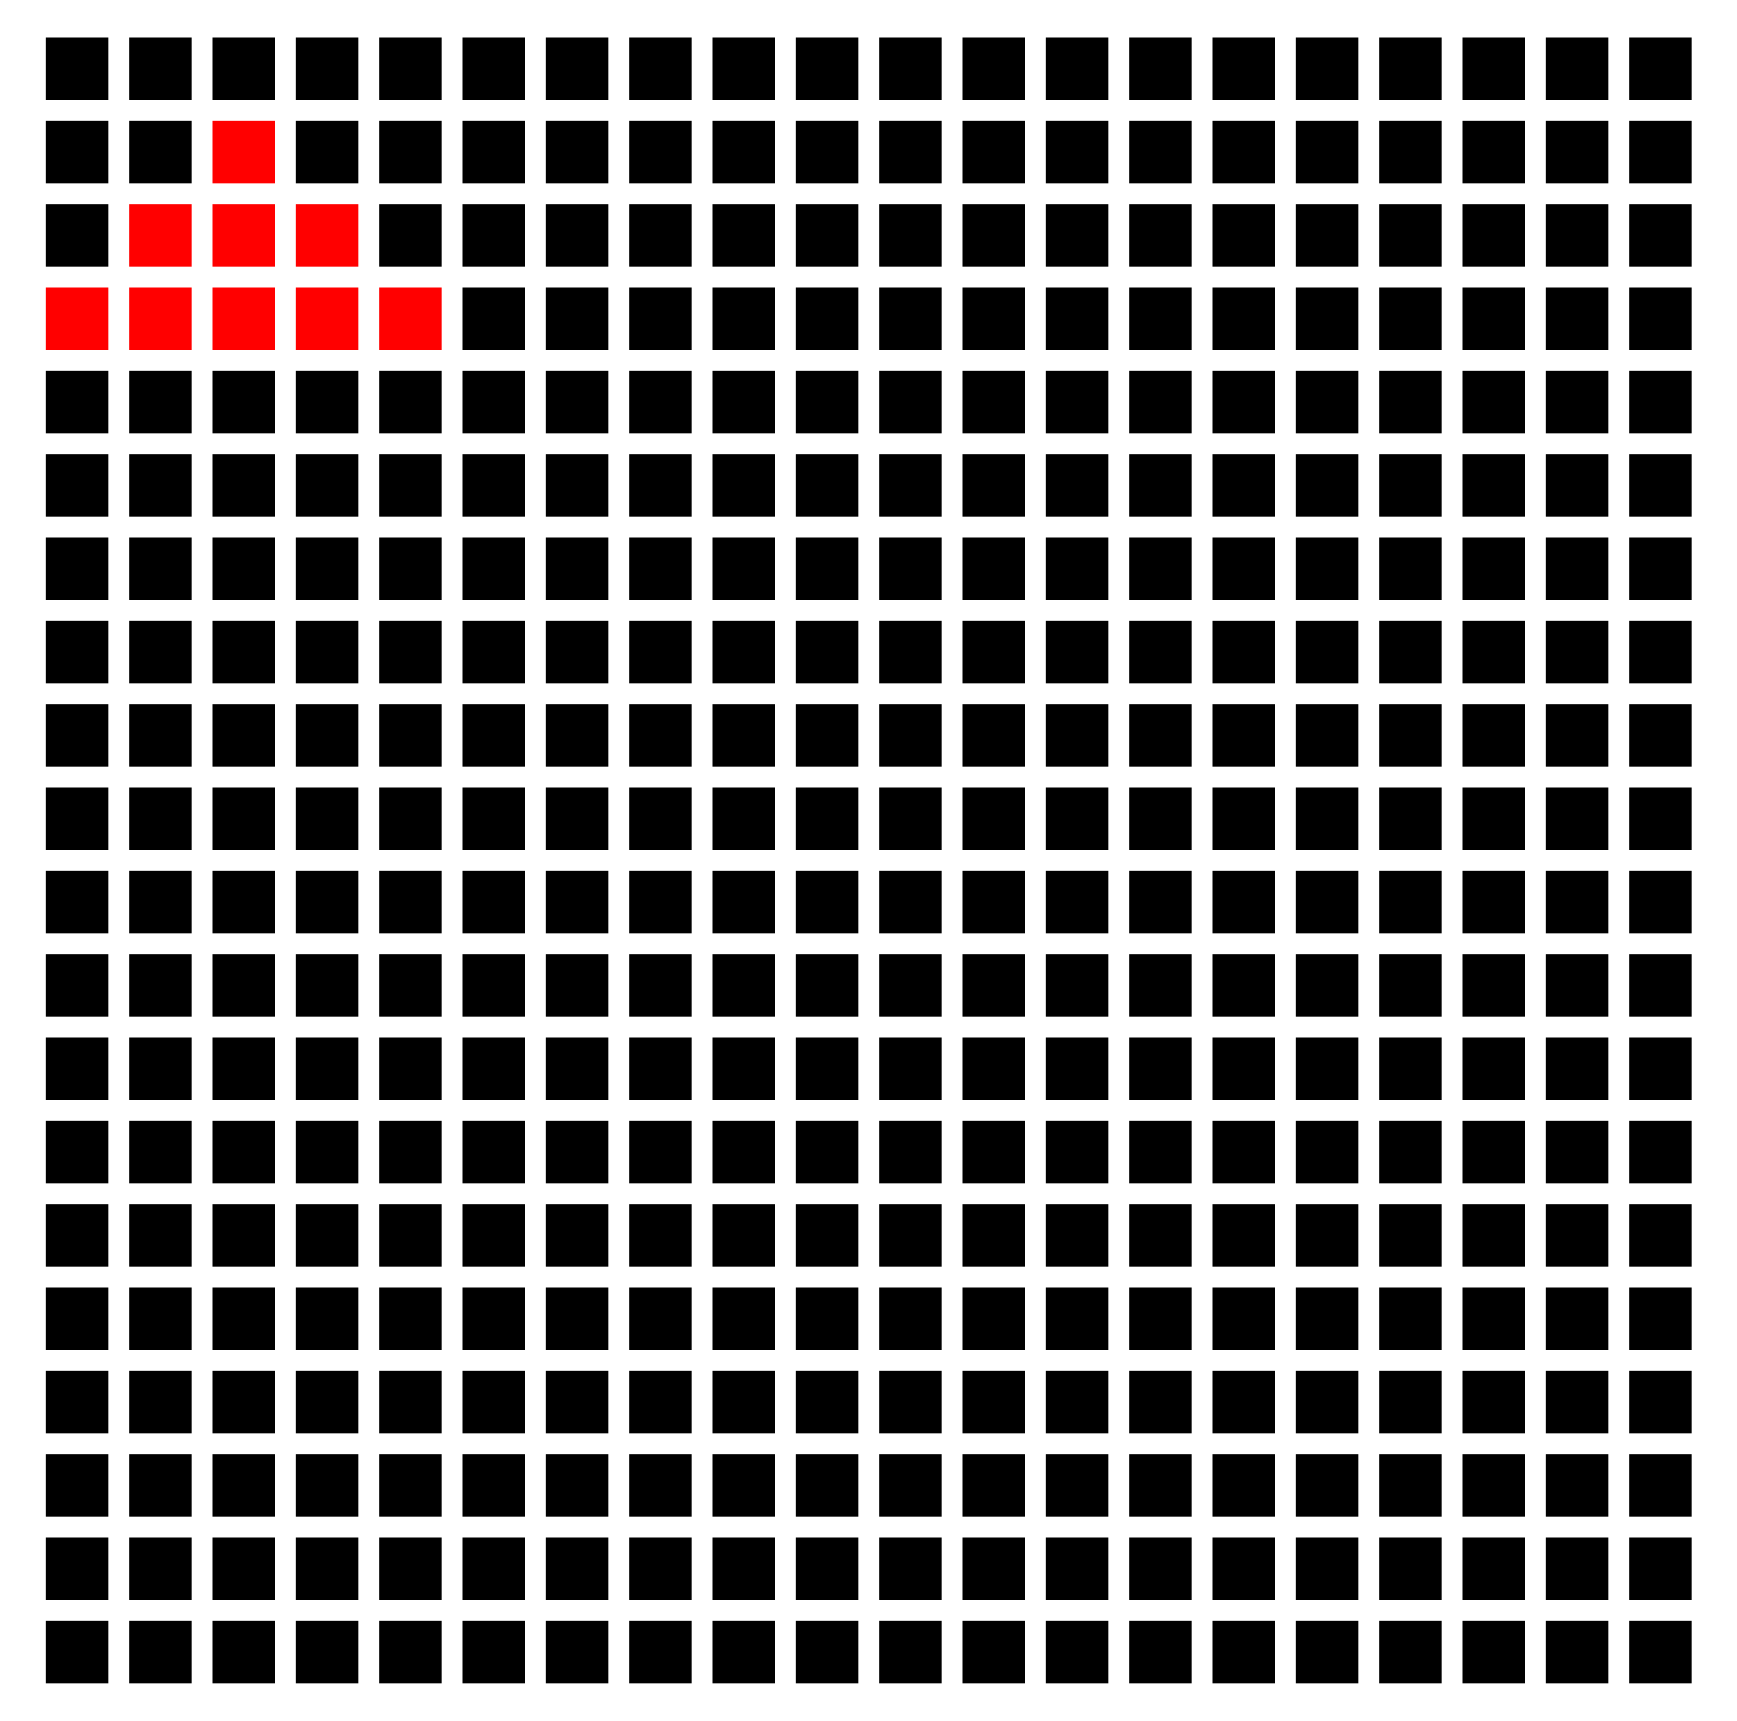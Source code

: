 digraph G { 
fontname="Helvetica,Arial,sans-serif"  
node [fontname="Helvetica,Arial,sans-serif"] 
edge [fontname="Helvetica,Arial,sans-serif"]
a0 [shape=none  label=<
<TABLE border="0" cellspacing="10" cellpadding="10" >
<TR>
<TD bgcolor="black" width="30" height="30" ></TD>
<TD bgcolor="black" width="30" height="30" ></TD>
<TD bgcolor="black" width="30" height="30" ></TD>
<TD bgcolor="black" width="30" height="30" ></TD>
<TD bgcolor="black" width="30" height="30" ></TD>
<TD bgcolor="black" width="30" height="30" ></TD>
<TD bgcolor="black" width="30" height="30" ></TD>
<TD bgcolor="black" width="30" height="30" ></TD>
<TD bgcolor="black" width="30" height="30" ></TD>
<TD bgcolor="black" width="30" height="30" ></TD>
<TD bgcolor="black" width="30" height="30" ></TD>
<TD bgcolor="black" width="30" height="30" ></TD>
<TD bgcolor="black" width="30" height="30" ></TD>
<TD bgcolor="black" width="30" height="30" ></TD>
<TD bgcolor="black" width="30" height="30" ></TD>
<TD bgcolor="black" width="30" height="30" ></TD>
<TD bgcolor="black" width="30" height="30" ></TD>
<TD bgcolor="black" width="30" height="30" ></TD>
<TD bgcolor="black" width="30" height="30" ></TD>
<TD bgcolor="black" width="30" height="30" ></TD>
</TR>
<TR>
<TD bgcolor="black" width="30" height="30" ></TD>
<TD bgcolor="black" width="30" height="30" ></TD>
<TD bgcolor="red" width="30" height="30" ></TD>
<TD bgcolor="black" width="30" height="30" ></TD>
<TD bgcolor="black" width="30" height="30" ></TD>
<TD bgcolor="black" width="30" height="30" ></TD>
<TD bgcolor="black" width="30" height="30" ></TD>
<TD bgcolor="black" width="30" height="30" ></TD>
<TD bgcolor="black" width="30" height="30" ></TD>
<TD bgcolor="black" width="30" height="30" ></TD>
<TD bgcolor="black" width="30" height="30" ></TD>
<TD bgcolor="black" width="30" height="30" ></TD>
<TD bgcolor="black" width="30" height="30" ></TD>
<TD bgcolor="black" width="30" height="30" ></TD>
<TD bgcolor="black" width="30" height="30" ></TD>
<TD bgcolor="black" width="30" height="30" ></TD>
<TD bgcolor="black" width="30" height="30" ></TD>
<TD bgcolor="black" width="30" height="30" ></TD>
<TD bgcolor="black" width="30" height="30" ></TD>
<TD bgcolor="black" width="30" height="30" ></TD>
</TR>
<TR>
<TD bgcolor="black" width="30" height="30" ></TD>
<TD bgcolor="red" width="30" height="30" ></TD>
<TD bgcolor="red" width="30" height="30" ></TD>
<TD bgcolor="red" width="30" height="30" ></TD>
<TD bgcolor="black" width="30" height="30" ></TD>
<TD bgcolor="black" width="30" height="30" ></TD>
<TD bgcolor="black" width="30" height="30" ></TD>
<TD bgcolor="black" width="30" height="30" ></TD>
<TD bgcolor="black" width="30" height="30" ></TD>
<TD bgcolor="black" width="30" height="30" ></TD>
<TD bgcolor="black" width="30" height="30" ></TD>
<TD bgcolor="black" width="30" height="30" ></TD>
<TD bgcolor="black" width="30" height="30" ></TD>
<TD bgcolor="black" width="30" height="30" ></TD>
<TD bgcolor="black" width="30" height="30" ></TD>
<TD bgcolor="black" width="30" height="30" ></TD>
<TD bgcolor="black" width="30" height="30" ></TD>
<TD bgcolor="black" width="30" height="30" ></TD>
<TD bgcolor="black" width="30" height="30" ></TD>
<TD bgcolor="black" width="30" height="30" ></TD>
</TR>
<TR>
<TD bgcolor="red" width="30" height="30" ></TD>
<TD bgcolor="red" width="30" height="30" ></TD>
<TD bgcolor="red" width="30" height="30" ></TD>
<TD bgcolor="red" width="30" height="30" ></TD>
<TD bgcolor="red" width="30" height="30" ></TD>
<TD bgcolor="black" width="30" height="30" ></TD>
<TD bgcolor="black" width="30" height="30" ></TD>
<TD bgcolor="black" width="30" height="30" ></TD>
<TD bgcolor="black" width="30" height="30" ></TD>
<TD bgcolor="black" width="30" height="30" ></TD>
<TD bgcolor="black" width="30" height="30" ></TD>
<TD bgcolor="black" width="30" height="30" ></TD>
<TD bgcolor="black" width="30" height="30" ></TD>
<TD bgcolor="black" width="30" height="30" ></TD>
<TD bgcolor="black" width="30" height="30" ></TD>
<TD bgcolor="black" width="30" height="30" ></TD>
<TD bgcolor="black" width="30" height="30" ></TD>
<TD bgcolor="black" width="30" height="30" ></TD>
<TD bgcolor="black" width="30" height="30" ></TD>
<TD bgcolor="black" width="30" height="30" ></TD>
</TR>
<TR>
<TD bgcolor="black" width="30" height="30" ></TD>
<TD bgcolor="black" width="30" height="30" ></TD>
<TD bgcolor="black" width="30" height="30" ></TD>
<TD bgcolor="black" width="30" height="30" ></TD>
<TD bgcolor="black" width="30" height="30" ></TD>
<TD bgcolor="black" width="30" height="30" ></TD>
<TD bgcolor="black" width="30" height="30" ></TD>
<TD bgcolor="black" width="30" height="30" ></TD>
<TD bgcolor="black" width="30" height="30" ></TD>
<TD bgcolor="black" width="30" height="30" ></TD>
<TD bgcolor="black" width="30" height="30" ></TD>
<TD bgcolor="black" width="30" height="30" ></TD>
<TD bgcolor="black" width="30" height="30" ></TD>
<TD bgcolor="black" width="30" height="30" ></TD>
<TD bgcolor="black" width="30" height="30" ></TD>
<TD bgcolor="black" width="30" height="30" ></TD>
<TD bgcolor="black" width="30" height="30" ></TD>
<TD bgcolor="black" width="30" height="30" ></TD>
<TD bgcolor="black" width="30" height="30" ></TD>
<TD bgcolor="black" width="30" height="30" ></TD>
</TR>
<TR>
<TD bgcolor="black" width="30" height="30" ></TD>
<TD bgcolor="black" width="30" height="30" ></TD>
<TD bgcolor="black" width="30" height="30" ></TD>
<TD bgcolor="black" width="30" height="30" ></TD>
<TD bgcolor="black" width="30" height="30" ></TD>
<TD bgcolor="black" width="30" height="30" ></TD>
<TD bgcolor="black" width="30" height="30" ></TD>
<TD bgcolor="black" width="30" height="30" ></TD>
<TD bgcolor="black" width="30" height="30" ></TD>
<TD bgcolor="black" width="30" height="30" ></TD>
<TD bgcolor="black" width="30" height="30" ></TD>
<TD bgcolor="black" width="30" height="30" ></TD>
<TD bgcolor="black" width="30" height="30" ></TD>
<TD bgcolor="black" width="30" height="30" ></TD>
<TD bgcolor="black" width="30" height="30" ></TD>
<TD bgcolor="black" width="30" height="30" ></TD>
<TD bgcolor="black" width="30" height="30" ></TD>
<TD bgcolor="black" width="30" height="30" ></TD>
<TD bgcolor="black" width="30" height="30" ></TD>
<TD bgcolor="black" width="30" height="30" ></TD>
</TR>
<TR>
<TD bgcolor="black" width="30" height="30" ></TD>
<TD bgcolor="black" width="30" height="30" ></TD>
<TD bgcolor="black" width="30" height="30" ></TD>
<TD bgcolor="black" width="30" height="30" ></TD>
<TD bgcolor="black" width="30" height="30" ></TD>
<TD bgcolor="black" width="30" height="30" ></TD>
<TD bgcolor="black" width="30" height="30" ></TD>
<TD bgcolor="black" width="30" height="30" ></TD>
<TD bgcolor="black" width="30" height="30" ></TD>
<TD bgcolor="black" width="30" height="30" ></TD>
<TD bgcolor="black" width="30" height="30" ></TD>
<TD bgcolor="black" width="30" height="30" ></TD>
<TD bgcolor="black" width="30" height="30" ></TD>
<TD bgcolor="black" width="30" height="30" ></TD>
<TD bgcolor="black" width="30" height="30" ></TD>
<TD bgcolor="black" width="30" height="30" ></TD>
<TD bgcolor="black" width="30" height="30" ></TD>
<TD bgcolor="black" width="30" height="30" ></TD>
<TD bgcolor="black" width="30" height="30" ></TD>
<TD bgcolor="black" width="30" height="30" ></TD>
</TR>
<TR>
<TD bgcolor="black" width="30" height="30" ></TD>
<TD bgcolor="black" width="30" height="30" ></TD>
<TD bgcolor="black" width="30" height="30" ></TD>
<TD bgcolor="black" width="30" height="30" ></TD>
<TD bgcolor="black" width="30" height="30" ></TD>
<TD bgcolor="black" width="30" height="30" ></TD>
<TD bgcolor="black" width="30" height="30" ></TD>
<TD bgcolor="black" width="30" height="30" ></TD>
<TD bgcolor="black" width="30" height="30" ></TD>
<TD bgcolor="black" width="30" height="30" ></TD>
<TD bgcolor="black" width="30" height="30" ></TD>
<TD bgcolor="black" width="30" height="30" ></TD>
<TD bgcolor="black" width="30" height="30" ></TD>
<TD bgcolor="black" width="30" height="30" ></TD>
<TD bgcolor="black" width="30" height="30" ></TD>
<TD bgcolor="black" width="30" height="30" ></TD>
<TD bgcolor="black" width="30" height="30" ></TD>
<TD bgcolor="black" width="30" height="30" ></TD>
<TD bgcolor="black" width="30" height="30" ></TD>
<TD bgcolor="black" width="30" height="30" ></TD>
</TR>
<TR>
<TD bgcolor="black" width="30" height="30" ></TD>
<TD bgcolor="black" width="30" height="30" ></TD>
<TD bgcolor="black" width="30" height="30" ></TD>
<TD bgcolor="black" width="30" height="30" ></TD>
<TD bgcolor="black" width="30" height="30" ></TD>
<TD bgcolor="black" width="30" height="30" ></TD>
<TD bgcolor="black" width="30" height="30" ></TD>
<TD bgcolor="black" width="30" height="30" ></TD>
<TD bgcolor="black" width="30" height="30" ></TD>
<TD bgcolor="black" width="30" height="30" ></TD>
<TD bgcolor="black" width="30" height="30" ></TD>
<TD bgcolor="black" width="30" height="30" ></TD>
<TD bgcolor="black" width="30" height="30" ></TD>
<TD bgcolor="black" width="30" height="30" ></TD>
<TD bgcolor="black" width="30" height="30" ></TD>
<TD bgcolor="black" width="30" height="30" ></TD>
<TD bgcolor="black" width="30" height="30" ></TD>
<TD bgcolor="black" width="30" height="30" ></TD>
<TD bgcolor="black" width="30" height="30" ></TD>
<TD bgcolor="black" width="30" height="30" ></TD>
</TR>
<TR>
<TD bgcolor="black" width="30" height="30" ></TD>
<TD bgcolor="black" width="30" height="30" ></TD>
<TD bgcolor="black" width="30" height="30" ></TD>
<TD bgcolor="black" width="30" height="30" ></TD>
<TD bgcolor="black" width="30" height="30" ></TD>
<TD bgcolor="black" width="30" height="30" ></TD>
<TD bgcolor="black" width="30" height="30" ></TD>
<TD bgcolor="black" width="30" height="30" ></TD>
<TD bgcolor="black" width="30" height="30" ></TD>
<TD bgcolor="black" width="30" height="30" ></TD>
<TD bgcolor="black" width="30" height="30" ></TD>
<TD bgcolor="black" width="30" height="30" ></TD>
<TD bgcolor="black" width="30" height="30" ></TD>
<TD bgcolor="black" width="30" height="30" ></TD>
<TD bgcolor="black" width="30" height="30" ></TD>
<TD bgcolor="black" width="30" height="30" ></TD>
<TD bgcolor="black" width="30" height="30" ></TD>
<TD bgcolor="black" width="30" height="30" ></TD>
<TD bgcolor="black" width="30" height="30" ></TD>
<TD bgcolor="black" width="30" height="30" ></TD>
</TR>
<TR>
<TD bgcolor="black" width="30" height="30" ></TD>
<TD bgcolor="black" width="30" height="30" ></TD>
<TD bgcolor="black" width="30" height="30" ></TD>
<TD bgcolor="black" width="30" height="30" ></TD>
<TD bgcolor="black" width="30" height="30" ></TD>
<TD bgcolor="black" width="30" height="30" ></TD>
<TD bgcolor="black" width="30" height="30" ></TD>
<TD bgcolor="black" width="30" height="30" ></TD>
<TD bgcolor="black" width="30" height="30" ></TD>
<TD bgcolor="black" width="30" height="30" ></TD>
<TD bgcolor="black" width="30" height="30" ></TD>
<TD bgcolor="black" width="30" height="30" ></TD>
<TD bgcolor="black" width="30" height="30" ></TD>
<TD bgcolor="black" width="30" height="30" ></TD>
<TD bgcolor="black" width="30" height="30" ></TD>
<TD bgcolor="black" width="30" height="30" ></TD>
<TD bgcolor="black" width="30" height="30" ></TD>
<TD bgcolor="black" width="30" height="30" ></TD>
<TD bgcolor="black" width="30" height="30" ></TD>
<TD bgcolor="black" width="30" height="30" ></TD>
</TR>
<TR>
<TD bgcolor="black" width="30" height="30" ></TD>
<TD bgcolor="black" width="30" height="30" ></TD>
<TD bgcolor="black" width="30" height="30" ></TD>
<TD bgcolor="black" width="30" height="30" ></TD>
<TD bgcolor="black" width="30" height="30" ></TD>
<TD bgcolor="black" width="30" height="30" ></TD>
<TD bgcolor="black" width="30" height="30" ></TD>
<TD bgcolor="black" width="30" height="30" ></TD>
<TD bgcolor="black" width="30" height="30" ></TD>
<TD bgcolor="black" width="30" height="30" ></TD>
<TD bgcolor="black" width="30" height="30" ></TD>
<TD bgcolor="black" width="30" height="30" ></TD>
<TD bgcolor="black" width="30" height="30" ></TD>
<TD bgcolor="black" width="30" height="30" ></TD>
<TD bgcolor="black" width="30" height="30" ></TD>
<TD bgcolor="black" width="30" height="30" ></TD>
<TD bgcolor="black" width="30" height="30" ></TD>
<TD bgcolor="black" width="30" height="30" ></TD>
<TD bgcolor="black" width="30" height="30" ></TD>
<TD bgcolor="black" width="30" height="30" ></TD>
</TR>
<TR>
<TD bgcolor="black" width="30" height="30" ></TD>
<TD bgcolor="black" width="30" height="30" ></TD>
<TD bgcolor="black" width="30" height="30" ></TD>
<TD bgcolor="black" width="30" height="30" ></TD>
<TD bgcolor="black" width="30" height="30" ></TD>
<TD bgcolor="black" width="30" height="30" ></TD>
<TD bgcolor="black" width="30" height="30" ></TD>
<TD bgcolor="black" width="30" height="30" ></TD>
<TD bgcolor="black" width="30" height="30" ></TD>
<TD bgcolor="black" width="30" height="30" ></TD>
<TD bgcolor="black" width="30" height="30" ></TD>
<TD bgcolor="black" width="30" height="30" ></TD>
<TD bgcolor="black" width="30" height="30" ></TD>
<TD bgcolor="black" width="30" height="30" ></TD>
<TD bgcolor="black" width="30" height="30" ></TD>
<TD bgcolor="black" width="30" height="30" ></TD>
<TD bgcolor="black" width="30" height="30" ></TD>
<TD bgcolor="black" width="30" height="30" ></TD>
<TD bgcolor="black" width="30" height="30" ></TD>
<TD bgcolor="black" width="30" height="30" ></TD>
</TR>
<TR>
<TD bgcolor="black" width="30" height="30" ></TD>
<TD bgcolor="black" width="30" height="30" ></TD>
<TD bgcolor="black" width="30" height="30" ></TD>
<TD bgcolor="black" width="30" height="30" ></TD>
<TD bgcolor="black" width="30" height="30" ></TD>
<TD bgcolor="black" width="30" height="30" ></TD>
<TD bgcolor="black" width="30" height="30" ></TD>
<TD bgcolor="black" width="30" height="30" ></TD>
<TD bgcolor="black" width="30" height="30" ></TD>
<TD bgcolor="black" width="30" height="30" ></TD>
<TD bgcolor="black" width="30" height="30" ></TD>
<TD bgcolor="black" width="30" height="30" ></TD>
<TD bgcolor="black" width="30" height="30" ></TD>
<TD bgcolor="black" width="30" height="30" ></TD>
<TD bgcolor="black" width="30" height="30" ></TD>
<TD bgcolor="black" width="30" height="30" ></TD>
<TD bgcolor="black" width="30" height="30" ></TD>
<TD bgcolor="black" width="30" height="30" ></TD>
<TD bgcolor="black" width="30" height="30" ></TD>
<TD bgcolor="black" width="30" height="30" ></TD>
</TR>
<TR>
<TD bgcolor="black" width="30" height="30" ></TD>
<TD bgcolor="black" width="30" height="30" ></TD>
<TD bgcolor="black" width="30" height="30" ></TD>
<TD bgcolor="black" width="30" height="30" ></TD>
<TD bgcolor="black" width="30" height="30" ></TD>
<TD bgcolor="black" width="30" height="30" ></TD>
<TD bgcolor="black" width="30" height="30" ></TD>
<TD bgcolor="black" width="30" height="30" ></TD>
<TD bgcolor="black" width="30" height="30" ></TD>
<TD bgcolor="black" width="30" height="30" ></TD>
<TD bgcolor="black" width="30" height="30" ></TD>
<TD bgcolor="black" width="30" height="30" ></TD>
<TD bgcolor="black" width="30" height="30" ></TD>
<TD bgcolor="black" width="30" height="30" ></TD>
<TD bgcolor="black" width="30" height="30" ></TD>
<TD bgcolor="black" width="30" height="30" ></TD>
<TD bgcolor="black" width="30" height="30" ></TD>
<TD bgcolor="black" width="30" height="30" ></TD>
<TD bgcolor="black" width="30" height="30" ></TD>
<TD bgcolor="black" width="30" height="30" ></TD>
</TR>
<TR>
<TD bgcolor="black" width="30" height="30" ></TD>
<TD bgcolor="black" width="30" height="30" ></TD>
<TD bgcolor="black" width="30" height="30" ></TD>
<TD bgcolor="black" width="30" height="30" ></TD>
<TD bgcolor="black" width="30" height="30" ></TD>
<TD bgcolor="black" width="30" height="30" ></TD>
<TD bgcolor="black" width="30" height="30" ></TD>
<TD bgcolor="black" width="30" height="30" ></TD>
<TD bgcolor="black" width="30" height="30" ></TD>
<TD bgcolor="black" width="30" height="30" ></TD>
<TD bgcolor="black" width="30" height="30" ></TD>
<TD bgcolor="black" width="30" height="30" ></TD>
<TD bgcolor="black" width="30" height="30" ></TD>
<TD bgcolor="black" width="30" height="30" ></TD>
<TD bgcolor="black" width="30" height="30" ></TD>
<TD bgcolor="black" width="30" height="30" ></TD>
<TD bgcolor="black" width="30" height="30" ></TD>
<TD bgcolor="black" width="30" height="30" ></TD>
<TD bgcolor="black" width="30" height="30" ></TD>
<TD bgcolor="black" width="30" height="30" ></TD>
</TR>
<TR>
<TD bgcolor="black" width="30" height="30" ></TD>
<TD bgcolor="black" width="30" height="30" ></TD>
<TD bgcolor="black" width="30" height="30" ></TD>
<TD bgcolor="black" width="30" height="30" ></TD>
<TD bgcolor="black" width="30" height="30" ></TD>
<TD bgcolor="black" width="30" height="30" ></TD>
<TD bgcolor="black" width="30" height="30" ></TD>
<TD bgcolor="black" width="30" height="30" ></TD>
<TD bgcolor="black" width="30" height="30" ></TD>
<TD bgcolor="black" width="30" height="30" ></TD>
<TD bgcolor="black" width="30" height="30" ></TD>
<TD bgcolor="black" width="30" height="30" ></TD>
<TD bgcolor="black" width="30" height="30" ></TD>
<TD bgcolor="black" width="30" height="30" ></TD>
<TD bgcolor="black" width="30" height="30" ></TD>
<TD bgcolor="black" width="30" height="30" ></TD>
<TD bgcolor="black" width="30" height="30" ></TD>
<TD bgcolor="black" width="30" height="30" ></TD>
<TD bgcolor="black" width="30" height="30" ></TD>
<TD bgcolor="black" width="30" height="30" ></TD>
</TR>
<TR>
<TD bgcolor="black" width="30" height="30" ></TD>
<TD bgcolor="black" width="30" height="30" ></TD>
<TD bgcolor="black" width="30" height="30" ></TD>
<TD bgcolor="black" width="30" height="30" ></TD>
<TD bgcolor="black" width="30" height="30" ></TD>
<TD bgcolor="black" width="30" height="30" ></TD>
<TD bgcolor="black" width="30" height="30" ></TD>
<TD bgcolor="black" width="30" height="30" ></TD>
<TD bgcolor="black" width="30" height="30" ></TD>
<TD bgcolor="black" width="30" height="30" ></TD>
<TD bgcolor="black" width="30" height="30" ></TD>
<TD bgcolor="black" width="30" height="30" ></TD>
<TD bgcolor="black" width="30" height="30" ></TD>
<TD bgcolor="black" width="30" height="30" ></TD>
<TD bgcolor="black" width="30" height="30" ></TD>
<TD bgcolor="black" width="30" height="30" ></TD>
<TD bgcolor="black" width="30" height="30" ></TD>
<TD bgcolor="black" width="30" height="30" ></TD>
<TD bgcolor="black" width="30" height="30" ></TD>
<TD bgcolor="black" width="30" height="30" ></TD>
</TR>
<TR>
<TD bgcolor="black" width="30" height="30" ></TD>
<TD bgcolor="black" width="30" height="30" ></TD>
<TD bgcolor="black" width="30" height="30" ></TD>
<TD bgcolor="black" width="30" height="30" ></TD>
<TD bgcolor="black" width="30" height="30" ></TD>
<TD bgcolor="black" width="30" height="30" ></TD>
<TD bgcolor="black" width="30" height="30" ></TD>
<TD bgcolor="black" width="30" height="30" ></TD>
<TD bgcolor="black" width="30" height="30" ></TD>
<TD bgcolor="black" width="30" height="30" ></TD>
<TD bgcolor="black" width="30" height="30" ></TD>
<TD bgcolor="black" width="30" height="30" ></TD>
<TD bgcolor="black" width="30" height="30" ></TD>
<TD bgcolor="black" width="30" height="30" ></TD>
<TD bgcolor="black" width="30" height="30" ></TD>
<TD bgcolor="black" width="30" height="30" ></TD>
<TD bgcolor="black" width="30" height="30" ></TD>
<TD bgcolor="black" width="30" height="30" ></TD>
<TD bgcolor="black" width="30" height="30" ></TD>
<TD bgcolor="black" width="30" height="30" ></TD>
</TR>
<TR>
<TD bgcolor="black" width="30" height="30" ></TD>
<TD bgcolor="black" width="30" height="30" ></TD>
<TD bgcolor="black" width="30" height="30" ></TD>
<TD bgcolor="black" width="30" height="30" ></TD>
<TD bgcolor="black" width="30" height="30" ></TD>
<TD bgcolor="black" width="30" height="30" ></TD>
<TD bgcolor="black" width="30" height="30" ></TD>
<TD bgcolor="black" width="30" height="30" ></TD>
<TD bgcolor="black" width="30" height="30" ></TD>
<TD bgcolor="black" width="30" height="30" ></TD>
<TD bgcolor="black" width="30" height="30" ></TD>
<TD bgcolor="black" width="30" height="30" ></TD>
<TD bgcolor="black" width="30" height="30" ></TD>
<TD bgcolor="black" width="30" height="30" ></TD>
<TD bgcolor="black" width="30" height="30" ></TD>
<TD bgcolor="black" width="30" height="30" ></TD>
<TD bgcolor="black" width="30" height="30" ></TD>
<TD bgcolor="black" width="30" height="30" ></TD>
<TD bgcolor="black" width="30" height="30" ></TD>
<TD bgcolor="black" width="30" height="30" ></TD>
</TR>
</TABLE>>]; 
}
